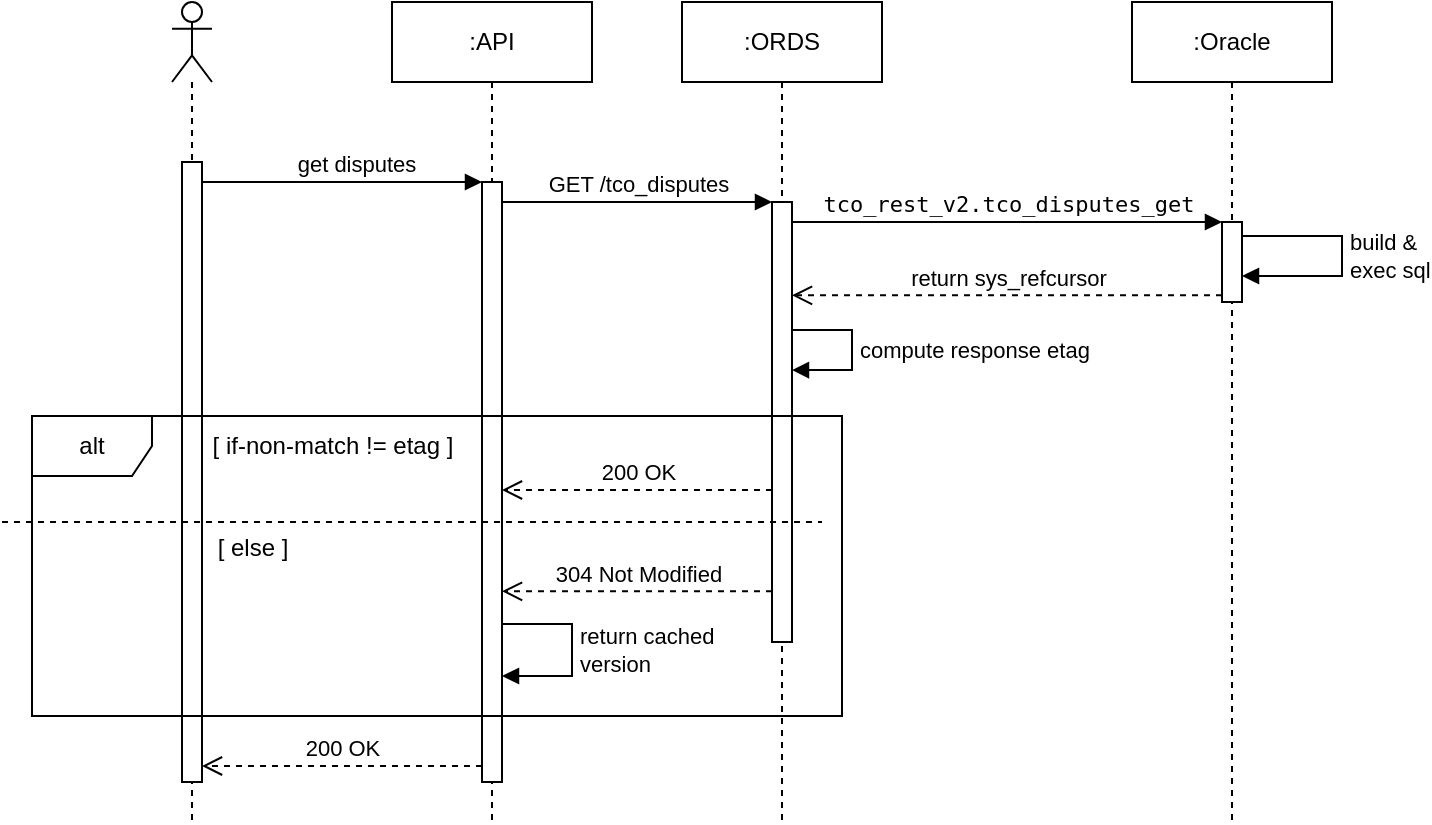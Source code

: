 <mxfile version="24.7.17">
  <diagram name="Page-1" id="2YBvvXClWsGukQMizWep">
    <mxGraphModel dx="229" dy="153" grid="1" gridSize="10" guides="1" tooltips="1" connect="1" arrows="1" fold="1" page="1" pageScale="1" pageWidth="850" pageHeight="1100" math="0" shadow="0">
      <root>
        <mxCell id="0" />
        <mxCell id="1" parent="0" />
        <mxCell id="aM9ryv3xv72pqoxQDRHE-5" value=":API" style="shape=umlLifeline;perimeter=lifelinePerimeter;whiteSpace=wrap;html=1;container=0;dropTarget=0;collapsible=0;recursiveResize=0;outlineConnect=0;portConstraint=eastwest;newEdgeStyle={&quot;edgeStyle&quot;:&quot;elbowEdgeStyle&quot;,&quot;elbow&quot;:&quot;vertical&quot;,&quot;curved&quot;:0,&quot;rounded&quot;:0};" parent="1" vertex="1">
          <mxGeometry x="255" y="40" width="100" height="410" as="geometry" />
        </mxCell>
        <mxCell id="aM9ryv3xv72pqoxQDRHE-6" value="" style="html=1;points=[];perimeter=orthogonalPerimeter;outlineConnect=0;targetShapes=umlLifeline;portConstraint=eastwest;newEdgeStyle={&quot;edgeStyle&quot;:&quot;elbowEdgeStyle&quot;,&quot;elbow&quot;:&quot;vertical&quot;,&quot;curved&quot;:0,&quot;rounded&quot;:0};" parent="aM9ryv3xv72pqoxQDRHE-5" vertex="1">
          <mxGeometry x="45" y="90" width="10" height="300" as="geometry" />
        </mxCell>
        <mxCell id="zHk6kqTuQjxkQ_lVFr7E-27" value="return cached&lt;div&gt;version&lt;/div&gt;" style="html=1;align=left;spacingLeft=2;endArrow=block;rounded=0;edgeStyle=orthogonalEdgeStyle;curved=0;rounded=0;" edge="1" target="aM9ryv3xv72pqoxQDRHE-6" parent="aM9ryv3xv72pqoxQDRHE-5">
          <mxGeometry relative="1" as="geometry">
            <mxPoint x="55" y="311" as="sourcePoint" />
            <Array as="points">
              <mxPoint x="90" y="311" />
              <mxPoint x="90" y="337" />
            </Array>
            <mxPoint x="55" y="342" as="targetPoint" />
          </mxGeometry>
        </mxCell>
        <mxCell id="zHk6kqTuQjxkQ_lVFr7E-1" value=":Oracle" style="shape=umlLifeline;perimeter=lifelinePerimeter;whiteSpace=wrap;html=1;container=1;dropTarget=0;collapsible=0;recursiveResize=0;outlineConnect=0;portConstraint=eastwest;newEdgeStyle={&quot;curved&quot;:0,&quot;rounded&quot;:0};" vertex="1" parent="1">
          <mxGeometry x="625" y="40" width="100" height="410" as="geometry" />
        </mxCell>
        <mxCell id="zHk6kqTuQjxkQ_lVFr7E-12" value="" style="html=1;points=[[0,0,0,0,5],[0,1,0,0,-5],[1,0,0,0,5],[1,1,0,0,-5]];perimeter=orthogonalPerimeter;outlineConnect=0;targetShapes=umlLifeline;portConstraint=eastwest;newEdgeStyle={&quot;curved&quot;:0,&quot;rounded&quot;:0};" vertex="1" parent="zHk6kqTuQjxkQ_lVFr7E-1">
          <mxGeometry x="45" y="110" width="10" height="40" as="geometry" />
        </mxCell>
        <mxCell id="zHk6kqTuQjxkQ_lVFr7E-29" value="build &amp;amp;&amp;nbsp;&lt;div&gt;exec sql&lt;/div&gt;" style="html=1;align=left;spacingLeft=2;endArrow=block;rounded=0;edgeStyle=orthogonalEdgeStyle;curved=0;rounded=0;" edge="1" parent="zHk6kqTuQjxkQ_lVFr7E-1">
          <mxGeometry relative="1" as="geometry">
            <mxPoint x="55" y="117" as="sourcePoint" />
            <Array as="points">
              <mxPoint x="105" y="117" />
              <mxPoint x="105" y="137" />
            </Array>
            <mxPoint x="55" y="137" as="targetPoint" />
          </mxGeometry>
        </mxCell>
        <mxCell id="zHk6kqTuQjxkQ_lVFr7E-4" value=":ORDS" style="shape=umlLifeline;perimeter=lifelinePerimeter;whiteSpace=wrap;html=1;container=1;dropTarget=0;collapsible=0;recursiveResize=0;outlineConnect=0;portConstraint=eastwest;newEdgeStyle={&quot;curved&quot;:0,&quot;rounded&quot;:0};" vertex="1" parent="1">
          <mxGeometry x="400" y="40" width="100" height="410" as="geometry" />
        </mxCell>
        <mxCell id="zHk6kqTuQjxkQ_lVFr7E-11" value="" style="html=1;points=[[0,0,0,0,5],[0,1,0,0,-5],[1,0,0,0,5],[1,1,0,0,-5]];perimeter=orthogonalPerimeter;outlineConnect=0;targetShapes=umlLifeline;portConstraint=eastwest;newEdgeStyle={&quot;curved&quot;:0,&quot;rounded&quot;:0};" vertex="1" parent="zHk6kqTuQjxkQ_lVFr7E-4">
          <mxGeometry x="45" y="100" width="10" height="220" as="geometry" />
        </mxCell>
        <mxCell id="zHk6kqTuQjxkQ_lVFr7E-6" value="" style="shape=umlLifeline;perimeter=lifelinePerimeter;whiteSpace=wrap;html=1;container=1;dropTarget=0;collapsible=0;recursiveResize=0;outlineConnect=0;portConstraint=eastwest;newEdgeStyle={&quot;curved&quot;:0,&quot;rounded&quot;:0};participant=umlActor;" vertex="1" parent="1">
          <mxGeometry x="145" y="40" width="20" height="410" as="geometry" />
        </mxCell>
        <mxCell id="zHk6kqTuQjxkQ_lVFr7E-8" value="" style="html=1;points=[[0,0,0,0,5],[0,1,0,0,-5],[1,0,0,0,5],[1,1,0,0,-5]];perimeter=orthogonalPerimeter;outlineConnect=0;targetShapes=umlLifeline;portConstraint=eastwest;newEdgeStyle={&quot;curved&quot;:0,&quot;rounded&quot;:0};" vertex="1" parent="zHk6kqTuQjxkQ_lVFr7E-6">
          <mxGeometry x="5" y="80" width="10" height="310" as="geometry" />
        </mxCell>
        <mxCell id="zHk6kqTuQjxkQ_lVFr7E-9" value="get disputes" style="html=1;verticalAlign=bottom;endArrow=block;curved=0;rounded=0;" edge="1" parent="1" source="zHk6kqTuQjxkQ_lVFr7E-8">
          <mxGeometry x="0.099" width="80" relative="1" as="geometry">
            <mxPoint x="170" y="130" as="sourcePoint" />
            <mxPoint x="300" y="130" as="targetPoint" />
            <Array as="points">
              <mxPoint x="245" y="130" />
            </Array>
            <mxPoint as="offset" />
          </mxGeometry>
        </mxCell>
        <mxCell id="zHk6kqTuQjxkQ_lVFr7E-10" value="GET /tco_disputes" style="html=1;verticalAlign=bottom;endArrow=block;curved=0;rounded=0;" edge="1" parent="1" source="aM9ryv3xv72pqoxQDRHE-6">
          <mxGeometry width="80" relative="1" as="geometry">
            <mxPoint x="305" y="140" as="sourcePoint" />
            <mxPoint x="445.0" y="140" as="targetPoint" />
          </mxGeometry>
        </mxCell>
        <mxCell id="zHk6kqTuQjxkQ_lVFr7E-13" value="&lt;code&gt;tco_rest_v2.tco_disputes_get&lt;/code&gt;" style="html=1;verticalAlign=bottom;endArrow=block;curved=0;rounded=0;" edge="1" parent="1" target="zHk6kqTuQjxkQ_lVFr7E-12">
          <mxGeometry width="80" relative="1" as="geometry">
            <mxPoint x="455.0" y="150" as="sourcePoint" />
            <mxPoint x="674.5" y="150" as="targetPoint" />
            <mxPoint as="offset" />
          </mxGeometry>
        </mxCell>
        <mxCell id="zHk6kqTuQjxkQ_lVFr7E-14" value="return sys_refcursor" style="html=1;verticalAlign=bottom;endArrow=open;dashed=1;endSize=8;curved=0;rounded=0;" edge="1" parent="1">
          <mxGeometry relative="1" as="geometry">
            <mxPoint x="670.0" y="186.66" as="sourcePoint" />
            <mxPoint x="455.0" y="186.66" as="targetPoint" />
            <Array as="points">
              <mxPoint x="595" y="186.66" />
            </Array>
          </mxGeometry>
        </mxCell>
        <mxCell id="zHk6kqTuQjxkQ_lVFr7E-16" value="compute response etag" style="html=1;align=left;spacingLeft=2;endArrow=block;rounded=0;edgeStyle=orthogonalEdgeStyle;curved=0;rounded=0;" edge="1" parent="1">
          <mxGeometry relative="1" as="geometry">
            <mxPoint x="455" y="204" as="sourcePoint" />
            <Array as="points">
              <mxPoint x="485" y="204" />
              <mxPoint x="485" y="224" />
            </Array>
            <mxPoint x="455.0" y="224.034" as="targetPoint" />
          </mxGeometry>
        </mxCell>
        <mxCell id="zHk6kqTuQjxkQ_lVFr7E-17" value="alt" style="shape=umlFrame;whiteSpace=wrap;html=1;pointerEvents=0;" vertex="1" parent="1">
          <mxGeometry x="75" y="247" width="405" height="150" as="geometry" />
        </mxCell>
        <mxCell id="zHk6kqTuQjxkQ_lVFr7E-18" value="[ if-non-match != etag ]" style="text;html=1;align=center;verticalAlign=middle;resizable=0;points=[];autosize=1;strokeColor=none;fillColor=none;" vertex="1" parent="1">
          <mxGeometry x="155" y="247" width="140" height="30" as="geometry" />
        </mxCell>
        <mxCell id="zHk6kqTuQjxkQ_lVFr7E-19" value="200 OK" style="html=1;verticalAlign=bottom;endArrow=open;dashed=1;endSize=8;curved=0;rounded=0;" edge="1" parent="1">
          <mxGeometry relative="1" as="geometry">
            <mxPoint x="445.0" y="284" as="sourcePoint" />
            <mxPoint x="310" y="284" as="targetPoint" />
          </mxGeometry>
        </mxCell>
        <mxCell id="zHk6kqTuQjxkQ_lVFr7E-21" value="" style="endArrow=none;dashed=1;html=1;rounded=0;" edge="1" parent="1">
          <mxGeometry width="50" height="50" relative="1" as="geometry">
            <mxPoint x="60" y="300" as="sourcePoint" />
            <mxPoint x="470" y="300" as="targetPoint" />
          </mxGeometry>
        </mxCell>
        <mxCell id="zHk6kqTuQjxkQ_lVFr7E-22" value="[ else ]" style="text;html=1;align=center;verticalAlign=middle;resizable=0;points=[];autosize=1;strokeColor=none;fillColor=none;" vertex="1" parent="1">
          <mxGeometry x="155" y="298" width="60" height="30" as="geometry" />
        </mxCell>
        <mxCell id="zHk6kqTuQjxkQ_lVFr7E-23" value="304 Not Modified" style="html=1;verticalAlign=bottom;endArrow=open;dashed=1;endSize=8;curved=0;rounded=0;" edge="1" parent="1">
          <mxGeometry relative="1" as="geometry">
            <mxPoint x="445" y="334.66" as="sourcePoint" />
            <mxPoint x="310" y="334.66" as="targetPoint" />
          </mxGeometry>
        </mxCell>
        <mxCell id="zHk6kqTuQjxkQ_lVFr7E-24" value="200 OK" style="html=1;verticalAlign=bottom;endArrow=open;dashed=1;endSize=8;curved=0;rounded=0;" edge="1" parent="1">
          <mxGeometry relative="1" as="geometry">
            <mxPoint x="300" y="422" as="sourcePoint" />
            <mxPoint x="160" y="422" as="targetPoint" />
          </mxGeometry>
        </mxCell>
      </root>
    </mxGraphModel>
  </diagram>
</mxfile>
